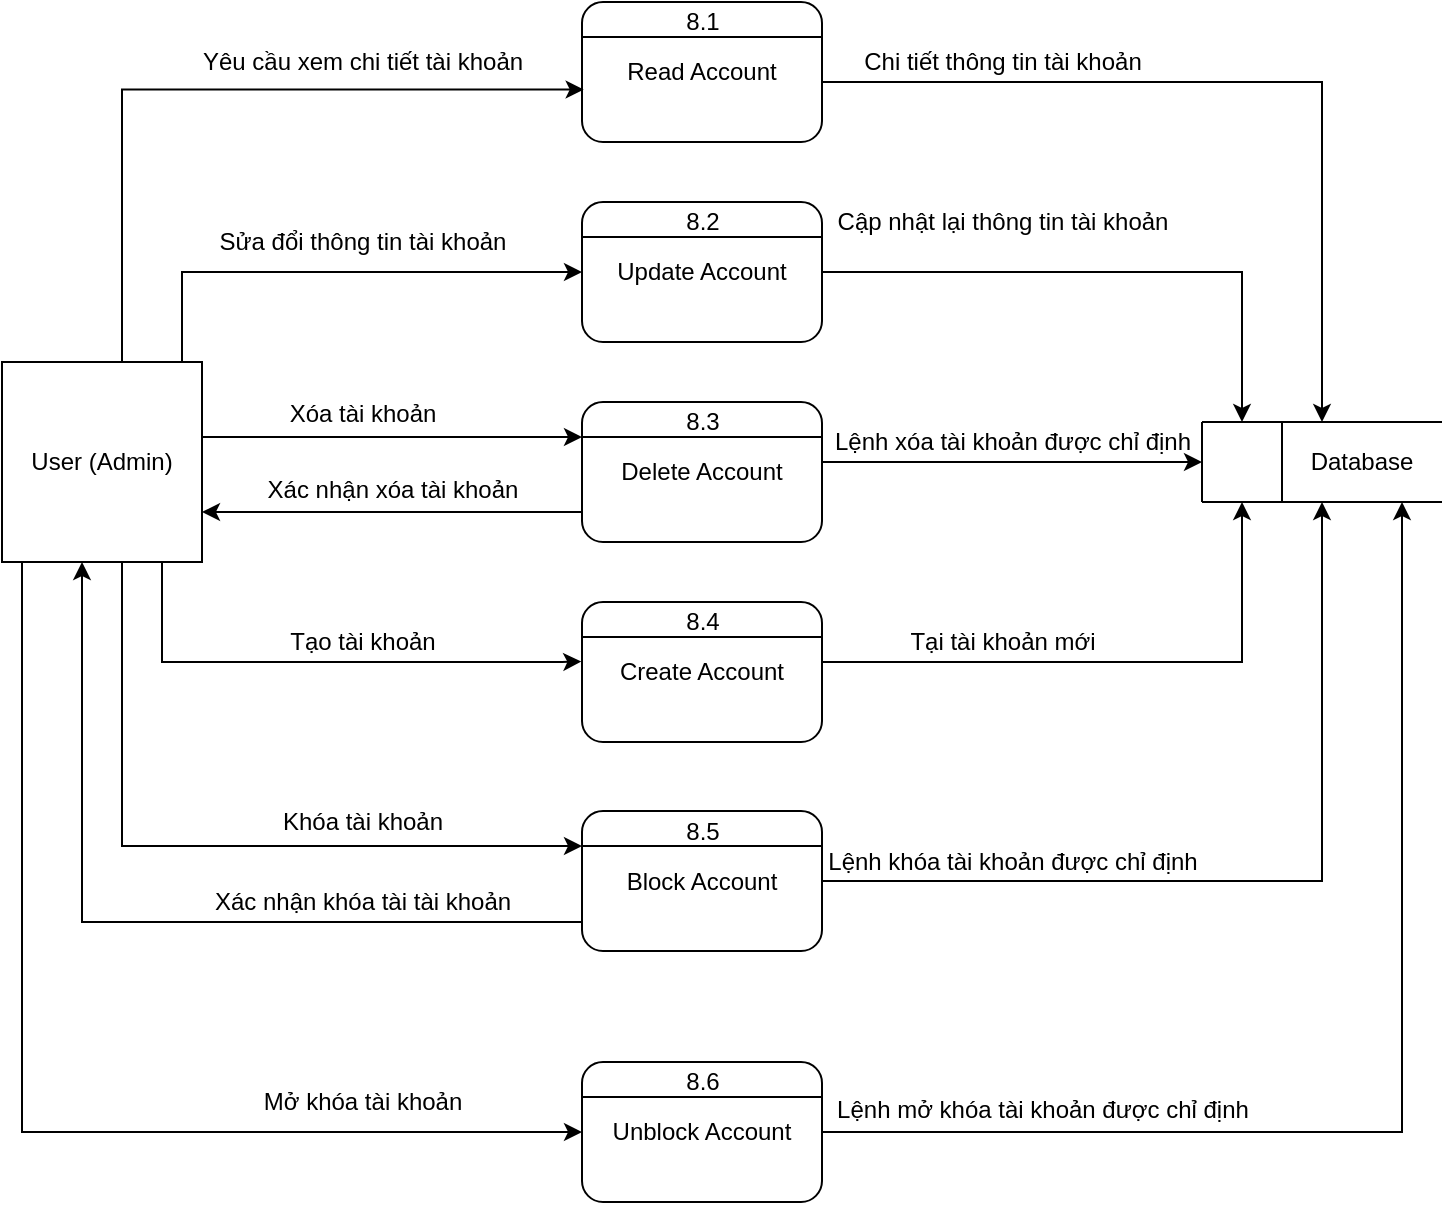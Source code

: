 <mxfile version="13.10.8" type="google"><diagram id="CFFvyogH1HJIiyQo7JER" name="Page-1"><mxGraphModel dx="1422" dy="697" grid="1" gridSize="10" guides="1" tooltips="1" connect="1" arrows="1" fold="1" page="1" pageScale="1" pageWidth="827" pageHeight="1169" math="0" shadow="0"><root><mxCell id="0"/><mxCell id="1" parent="0"/><mxCell id="AVL3f2YhkgKjKdIpWFmg-1" value="" style="endArrow=none;html=1;" edge="1" parent="1"><mxGeometry width="50" height="50" relative="1" as="geometry"><mxPoint x="710" y="320" as="sourcePoint"/><mxPoint x="830" y="320" as="targetPoint"/></mxGeometry></mxCell><mxCell id="AVL3f2YhkgKjKdIpWFmg-2" value="" style="endArrow=none;html=1;" edge="1" parent="1"><mxGeometry width="50" height="50" relative="1" as="geometry"><mxPoint x="710" y="360" as="sourcePoint"/><mxPoint x="830" y="360" as="targetPoint"/></mxGeometry></mxCell><mxCell id="AVL3f2YhkgKjKdIpWFmg-3" value="" style="endArrow=none;html=1;" edge="1" parent="1"><mxGeometry width="50" height="50" relative="1" as="geometry"><mxPoint x="710" y="360" as="sourcePoint"/><mxPoint x="710" y="320" as="targetPoint"/></mxGeometry></mxCell><mxCell id="AVL3f2YhkgKjKdIpWFmg-4" value="" style="endArrow=none;html=1;" edge="1" parent="1"><mxGeometry width="50" height="50" relative="1" as="geometry"><mxPoint x="750" y="360" as="sourcePoint"/><mxPoint x="750" y="320" as="targetPoint"/></mxGeometry></mxCell><mxCell id="AVL3f2YhkgKjKdIpWFmg-5" value="Database" style="text;html=1;strokeColor=none;fillColor=none;align=center;verticalAlign=middle;whiteSpace=wrap;rounded=0;" vertex="1" parent="1"><mxGeometry x="760" y="330" width="60" height="20" as="geometry"/></mxCell><mxCell id="AVL3f2YhkgKjKdIpWFmg-6" style="edgeStyle=orthogonalEdgeStyle;rounded=0;orthogonalLoop=1;jettySize=auto;html=1;" edge="1" parent="1" source="AVL3f2YhkgKjKdIpWFmg-7"><mxGeometry relative="1" as="geometry"><mxPoint x="770" y="320" as="targetPoint"/><Array as="points"><mxPoint x="770" y="150"/></Array></mxGeometry></mxCell><mxCell id="AVL3f2YhkgKjKdIpWFmg-7" value="Read Account" style="rounded=1;whiteSpace=wrap;html=1;" vertex="1" parent="1"><mxGeometry x="400" y="110" width="120" height="70" as="geometry"/></mxCell><mxCell id="AVL3f2YhkgKjKdIpWFmg-8" value="" style="endArrow=none;html=1;exitX=0;exitY=0.25;exitDx=0;exitDy=0;entryX=1;entryY=0.25;entryDx=0;entryDy=0;" edge="1" parent="1" source="AVL3f2YhkgKjKdIpWFmg-7" target="AVL3f2YhkgKjKdIpWFmg-7"><mxGeometry width="50" height="50" relative="1" as="geometry"><mxPoint x="490" y="150" as="sourcePoint"/><mxPoint x="540" y="100" as="targetPoint"/></mxGeometry></mxCell><mxCell id="AVL3f2YhkgKjKdIpWFmg-9" style="edgeStyle=orthogonalEdgeStyle;rounded=0;orthogonalLoop=1;jettySize=auto;html=1;" edge="1" parent="1" source="AVL3f2YhkgKjKdIpWFmg-10"><mxGeometry relative="1" as="geometry"><mxPoint x="730" y="320" as="targetPoint"/><Array as="points"><mxPoint x="730" y="245"/><mxPoint x="730" y="320"/></Array></mxGeometry></mxCell><mxCell id="AVL3f2YhkgKjKdIpWFmg-10" value="Update Account" style="rounded=1;whiteSpace=wrap;html=1;" vertex="1" parent="1"><mxGeometry x="400" y="210" width="120" height="70" as="geometry"/></mxCell><mxCell id="AVL3f2YhkgKjKdIpWFmg-11" value="" style="endArrow=none;html=1;exitX=0;exitY=0.25;exitDx=0;exitDy=0;entryX=1;entryY=0.25;entryDx=0;entryDy=0;" edge="1" parent="1" source="AVL3f2YhkgKjKdIpWFmg-10" target="AVL3f2YhkgKjKdIpWFmg-10"><mxGeometry width="50" height="50" relative="1" as="geometry"><mxPoint x="490" y="290" as="sourcePoint"/><mxPoint x="540" y="240" as="targetPoint"/></mxGeometry></mxCell><mxCell id="AVL3f2YhkgKjKdIpWFmg-12" style="edgeStyle=orthogonalEdgeStyle;rounded=0;orthogonalLoop=1;jettySize=auto;html=1;exitX=1;exitY=0.75;exitDx=0;exitDy=0;" edge="1" parent="1" source="AVL3f2YhkgKjKdIpWFmg-14"><mxGeometry relative="1" as="geometry"><mxPoint x="710" y="340" as="targetPoint"/><Array as="points"><mxPoint x="520" y="340"/><mxPoint x="680" y="340"/></Array></mxGeometry></mxCell><mxCell id="AVL3f2YhkgKjKdIpWFmg-13" style="edgeStyle=orthogonalEdgeStyle;rounded=0;orthogonalLoop=1;jettySize=auto;html=1;entryX=1;entryY=0.75;entryDx=0;entryDy=0;" edge="1" parent="1" source="AVL3f2YhkgKjKdIpWFmg-14" target="AVL3f2YhkgKjKdIpWFmg-32"><mxGeometry relative="1" as="geometry"><Array as="points"><mxPoint x="370" y="365"/><mxPoint x="370" y="365"/></Array></mxGeometry></mxCell><mxCell id="AVL3f2YhkgKjKdIpWFmg-14" value="Delete Account" style="rounded=1;whiteSpace=wrap;html=1;" vertex="1" parent="1"><mxGeometry x="400" y="310" width="120" height="70" as="geometry"/></mxCell><mxCell id="AVL3f2YhkgKjKdIpWFmg-15" value="" style="endArrow=none;html=1;exitX=0;exitY=0.25;exitDx=0;exitDy=0;entryX=1;entryY=0.25;entryDx=0;entryDy=0;" edge="1" parent="1" source="AVL3f2YhkgKjKdIpWFmg-14" target="AVL3f2YhkgKjKdIpWFmg-14"><mxGeometry width="50" height="50" relative="1" as="geometry"><mxPoint x="490" y="450" as="sourcePoint"/><mxPoint x="540" y="400" as="targetPoint"/></mxGeometry></mxCell><mxCell id="AVL3f2YhkgKjKdIpWFmg-16" style="edgeStyle=orthogonalEdgeStyle;rounded=0;orthogonalLoop=1;jettySize=auto;html=1;" edge="1" parent="1" source="AVL3f2YhkgKjKdIpWFmg-17"><mxGeometry relative="1" as="geometry"><mxPoint x="730" y="360" as="targetPoint"/><Array as="points"><mxPoint x="730" y="440"/><mxPoint x="730" y="360"/></Array></mxGeometry></mxCell><mxCell id="AVL3f2YhkgKjKdIpWFmg-17" value="Create Account" style="rounded=1;whiteSpace=wrap;html=1;" vertex="1" parent="1"><mxGeometry x="400" y="410" width="120" height="70" as="geometry"/></mxCell><mxCell id="AVL3f2YhkgKjKdIpWFmg-18" value="" style="endArrow=none;html=1;exitX=0;exitY=0.25;exitDx=0;exitDy=0;entryX=1;entryY=0.25;entryDx=0;entryDy=0;" edge="1" parent="1" source="AVL3f2YhkgKjKdIpWFmg-17" target="AVL3f2YhkgKjKdIpWFmg-17"><mxGeometry width="50" height="50" relative="1" as="geometry"><mxPoint x="500" y="460" as="sourcePoint"/><mxPoint x="550" y="410" as="targetPoint"/></mxGeometry></mxCell><mxCell id="AVL3f2YhkgKjKdIpWFmg-19" style="edgeStyle=orthogonalEdgeStyle;rounded=0;orthogonalLoop=1;jettySize=auto;html=1;" edge="1" parent="1" source="AVL3f2YhkgKjKdIpWFmg-21"><mxGeometry relative="1" as="geometry"><mxPoint x="770" y="360" as="targetPoint"/><Array as="points"><mxPoint x="770" y="550"/></Array></mxGeometry></mxCell><mxCell id="AVL3f2YhkgKjKdIpWFmg-20" style="edgeStyle=orthogonalEdgeStyle;rounded=0;orthogonalLoop=1;jettySize=auto;html=1;entryX=0.4;entryY=1;entryDx=0;entryDy=0;entryPerimeter=0;" edge="1" parent="1" source="AVL3f2YhkgKjKdIpWFmg-21" target="AVL3f2YhkgKjKdIpWFmg-32"><mxGeometry relative="1" as="geometry"><Array as="points"><mxPoint x="150" y="570"/></Array></mxGeometry></mxCell><mxCell id="AVL3f2YhkgKjKdIpWFmg-21" value="Block Account" style="rounded=1;whiteSpace=wrap;html=1;" vertex="1" parent="1"><mxGeometry x="400" y="514.5" width="120" height="70" as="geometry"/></mxCell><mxCell id="AVL3f2YhkgKjKdIpWFmg-22" value="" style="endArrow=none;html=1;exitX=0;exitY=0.25;exitDx=0;exitDy=0;entryX=1;entryY=0.25;entryDx=0;entryDy=0;" edge="1" parent="1" source="AVL3f2YhkgKjKdIpWFmg-21" target="AVL3f2YhkgKjKdIpWFmg-21"><mxGeometry width="50" height="50" relative="1" as="geometry"><mxPoint x="500" y="580" as="sourcePoint"/><mxPoint x="550" y="530" as="targetPoint"/></mxGeometry></mxCell><mxCell id="AVL3f2YhkgKjKdIpWFmg-23" style="edgeStyle=orthogonalEdgeStyle;rounded=0;orthogonalLoop=1;jettySize=auto;html=1;" edge="1" parent="1" source="AVL3f2YhkgKjKdIpWFmg-24"><mxGeometry relative="1" as="geometry"><mxPoint x="810" y="360" as="targetPoint"/><Array as="points"><mxPoint x="810" y="675"/><mxPoint x="810" y="360"/></Array></mxGeometry></mxCell><mxCell id="AVL3f2YhkgKjKdIpWFmg-24" value="Unblock Account" style="rounded=1;whiteSpace=wrap;html=1;" vertex="1" parent="1"><mxGeometry x="400" y="640" width="120" height="70" as="geometry"/></mxCell><mxCell id="AVL3f2YhkgKjKdIpWFmg-25" value="" style="endArrow=none;html=1;exitX=0;exitY=0.25;exitDx=0;exitDy=0;entryX=1;entryY=0.25;entryDx=0;entryDy=0;" edge="1" parent="1" source="AVL3f2YhkgKjKdIpWFmg-24" target="AVL3f2YhkgKjKdIpWFmg-24"><mxGeometry width="50" height="50" relative="1" as="geometry"><mxPoint x="500" y="565" as="sourcePoint"/><mxPoint x="550" y="515" as="targetPoint"/></mxGeometry></mxCell><mxCell id="AVL3f2YhkgKjKdIpWFmg-26" style="edgeStyle=orthogonalEdgeStyle;rounded=0;orthogonalLoop=1;jettySize=auto;html=1;entryX=0.007;entryY=0.625;entryDx=0;entryDy=0;entryPerimeter=0;" edge="1" parent="1" source="AVL3f2YhkgKjKdIpWFmg-32" target="AVL3f2YhkgKjKdIpWFmg-7"><mxGeometry relative="1" as="geometry"><mxPoint x="320" y="150" as="targetPoint"/><Array as="points"><mxPoint x="170" y="154"/></Array></mxGeometry></mxCell><mxCell id="AVL3f2YhkgKjKdIpWFmg-27" style="edgeStyle=orthogonalEdgeStyle;rounded=0;orthogonalLoop=1;jettySize=auto;html=1;" edge="1" parent="1" source="AVL3f2YhkgKjKdIpWFmg-32" target="AVL3f2YhkgKjKdIpWFmg-10"><mxGeometry relative="1" as="geometry"><Array as="points"><mxPoint x="200" y="245"/></Array></mxGeometry></mxCell><mxCell id="AVL3f2YhkgKjKdIpWFmg-28" style="edgeStyle=orthogonalEdgeStyle;rounded=0;orthogonalLoop=1;jettySize=auto;html=1;entryX=0;entryY=0.25;entryDx=0;entryDy=0;" edge="1" parent="1" source="AVL3f2YhkgKjKdIpWFmg-32" target="AVL3f2YhkgKjKdIpWFmg-14"><mxGeometry relative="1" as="geometry"><mxPoint x="400" y="320" as="targetPoint"/><Array as="points"><mxPoint x="390" y="328"/></Array></mxGeometry></mxCell><mxCell id="AVL3f2YhkgKjKdIpWFmg-29" style="rounded=0;orthogonalLoop=1;jettySize=auto;html=1;elbow=vertical;entryX=-0.003;entryY=0.425;entryDx=0;entryDy=0;entryPerimeter=0;exitX=0.8;exitY=1.005;exitDx=0;exitDy=0;exitPerimeter=0;" edge="1" parent="1" source="AVL3f2YhkgKjKdIpWFmg-32" target="AVL3f2YhkgKjKdIpWFmg-17"><mxGeometry relative="1" as="geometry"><mxPoint x="200" y="480" as="targetPoint"/><Array as="points"><mxPoint x="190" y="400"/><mxPoint x="190" y="440"/><mxPoint x="390" y="440"/></Array><mxPoint x="200" y="380" as="sourcePoint"/></mxGeometry></mxCell><mxCell id="AVL3f2YhkgKjKdIpWFmg-30" style="edgeStyle=none;rounded=0;orthogonalLoop=1;jettySize=auto;html=1;entryX=0;entryY=0.25;entryDx=0;entryDy=0;exitX=0.6;exitY=0.999;exitDx=0;exitDy=0;exitPerimeter=0;" edge="1" parent="1" source="AVL3f2YhkgKjKdIpWFmg-32" target="AVL3f2YhkgKjKdIpWFmg-21"><mxGeometry relative="1" as="geometry"><mxPoint x="320" y="570" as="targetPoint"/><Array as="points"><mxPoint x="170" y="470"/><mxPoint x="170" y="532"/></Array></mxGeometry></mxCell><mxCell id="AVL3f2YhkgKjKdIpWFmg-31" style="edgeStyle=orthogonalEdgeStyle;rounded=0;orthogonalLoop=1;jettySize=auto;html=1;" edge="1" parent="1" source="AVL3f2YhkgKjKdIpWFmg-32" target="AVL3f2YhkgKjKdIpWFmg-24"><mxGeometry relative="1" as="geometry"><mxPoint x="70" y="700" as="targetPoint"/><Array as="points"><mxPoint x="120" y="675"/></Array></mxGeometry></mxCell><mxCell id="AVL3f2YhkgKjKdIpWFmg-32" value="User (Admin)" style="whiteSpace=wrap;html=1;aspect=fixed;" vertex="1" parent="1"><mxGeometry x="110" y="290" width="100" height="100" as="geometry"/></mxCell><mxCell id="AVL3f2YhkgKjKdIpWFmg-33" value="Yêu cầu xem chi tiết tài khoản" style="text;html=1;align=center;verticalAlign=middle;resizable=0;points=[];autosize=1;" vertex="1" parent="1"><mxGeometry x="200" y="130" width="180" height="20" as="geometry"/></mxCell><mxCell id="AVL3f2YhkgKjKdIpWFmg-34" value="Sửa đổi thông tin tài khoản" style="text;html=1;align=center;verticalAlign=middle;resizable=0;points=[];autosize=1;" vertex="1" parent="1"><mxGeometry x="210" y="220" width="160" height="20" as="geometry"/></mxCell><mxCell id="AVL3f2YhkgKjKdIpWFmg-35" value="Xóa tài khoản" style="text;html=1;align=center;verticalAlign=middle;resizable=0;points=[];autosize=1;" vertex="1" parent="1"><mxGeometry x="245" y="306" width="90" height="20" as="geometry"/></mxCell><mxCell id="AVL3f2YhkgKjKdIpWFmg-36" value="Tạo tài khoản" style="text;html=1;align=center;verticalAlign=middle;resizable=0;points=[];autosize=1;" vertex="1" parent="1"><mxGeometry x="245" y="420" width="90" height="20" as="geometry"/></mxCell><mxCell id="AVL3f2YhkgKjKdIpWFmg-37" value="&lt;font style=&quot;vertical-align: inherit&quot;&gt;&lt;font style=&quot;vertical-align: inherit&quot;&gt;Khóa tài khoản&lt;/font&gt;&lt;/font&gt;" style="text;html=1;align=center;verticalAlign=middle;resizable=0;points=[];autosize=1;" vertex="1" parent="1"><mxGeometry x="240" y="509.5" width="100" height="20" as="geometry"/></mxCell><mxCell id="AVL3f2YhkgKjKdIpWFmg-38" value="&lt;font style=&quot;vertical-align: inherit&quot;&gt;&lt;font style=&quot;vertical-align: inherit&quot;&gt;&lt;font style=&quot;vertical-align: inherit&quot;&gt;&lt;font style=&quot;vertical-align: inherit&quot;&gt;Mở khóa tài khoản&lt;/font&gt;&lt;/font&gt;&lt;/font&gt;&lt;/font&gt;" style="text;html=1;align=center;verticalAlign=middle;resizable=0;points=[];autosize=1;" vertex="1" parent="1"><mxGeometry x="235" y="650" width="110" height="20" as="geometry"/></mxCell><mxCell id="AVL3f2YhkgKjKdIpWFmg-39" value="&lt;font style=&quot;vertical-align: inherit&quot;&gt;&lt;font style=&quot;vertical-align: inherit&quot;&gt;Chi tiết thông tin tài khoản&lt;/font&gt;&lt;/font&gt;" style="text;html=1;align=center;verticalAlign=middle;resizable=0;points=[];autosize=1;" vertex="1" parent="1"><mxGeometry x="535" y="130" width="150" height="20" as="geometry"/></mxCell><mxCell id="AVL3f2YhkgKjKdIpWFmg-40" value="&lt;font style=&quot;vertical-align: inherit&quot;&gt;&lt;font style=&quot;vertical-align: inherit&quot;&gt;Cập nhật lại thông tin tài khoản&lt;/font&gt;&lt;/font&gt;" style="text;html=1;align=center;verticalAlign=middle;resizable=0;points=[];autosize=1;" vertex="1" parent="1"><mxGeometry x="520" y="210" width="180" height="20" as="geometry"/></mxCell><mxCell id="AVL3f2YhkgKjKdIpWFmg-41" value="&lt;font style=&quot;vertical-align: inherit&quot;&gt;&lt;font style=&quot;vertical-align: inherit&quot;&gt;&lt;font style=&quot;vertical-align: inherit&quot;&gt;&lt;font style=&quot;vertical-align: inherit&quot;&gt;&lt;font style=&quot;vertical-align: inherit&quot;&gt;&lt;font style=&quot;vertical-align: inherit&quot;&gt;Lệnh xóa tài khoản được chỉ định&lt;/font&gt;&lt;/font&gt;&lt;/font&gt;&lt;/font&gt;&lt;/font&gt;&lt;/font&gt;" style="text;html=1;align=center;verticalAlign=middle;resizable=0;points=[];autosize=1;" vertex="1" parent="1"><mxGeometry x="520" y="320" width="190" height="20" as="geometry"/></mxCell><mxCell id="AVL3f2YhkgKjKdIpWFmg-42" value="&lt;font style=&quot;vertical-align: inherit&quot;&gt;&lt;font style=&quot;vertical-align: inherit&quot;&gt;Xác nhận xóa tài khoản&lt;/font&gt;&lt;/font&gt;" style="text;html=1;align=center;verticalAlign=middle;resizable=0;points=[];autosize=1;" vertex="1" parent="1"><mxGeometry x="235" y="344" width="140" height="20" as="geometry"/></mxCell><mxCell id="AVL3f2YhkgKjKdIpWFmg-43" value="&lt;font style=&quot;vertical-align: inherit&quot;&gt;&lt;font style=&quot;vertical-align: inherit&quot;&gt;Tại tài khoản mới&lt;/font&gt;&lt;/font&gt;" style="text;html=1;align=center;verticalAlign=middle;resizable=0;points=[];autosize=1;" vertex="1" parent="1"><mxGeometry x="555" y="420" width="110" height="20" as="geometry"/></mxCell><mxCell id="AVL3f2YhkgKjKdIpWFmg-44" value="&lt;font style=&quot;vertical-align: inherit&quot;&gt;&lt;font style=&quot;vertical-align: inherit&quot;&gt;Xác nhận khóa tài tài khoản&lt;/font&gt;&lt;/font&gt;" style="text;html=1;align=center;verticalAlign=middle;resizable=0;points=[];autosize=1;" vertex="1" parent="1"><mxGeometry x="210" y="550" width="160" height="20" as="geometry"/></mxCell><mxCell id="AVL3f2YhkgKjKdIpWFmg-45" value="&lt;font style=&quot;vertical-align: inherit&quot;&gt;&lt;font style=&quot;vertical-align: inherit&quot;&gt;Lệnh khóa tài khoản được chỉ định&lt;/font&gt;&lt;/font&gt;" style="text;html=1;align=center;verticalAlign=middle;resizable=0;points=[];autosize=1;" vertex="1" parent="1"><mxGeometry x="515" y="529.5" width="200" height="20" as="geometry"/></mxCell><mxCell id="AVL3f2YhkgKjKdIpWFmg-46" value="&lt;font style=&quot;vertical-align: inherit&quot;&gt;&lt;font style=&quot;vertical-align: inherit&quot;&gt;&lt;font style=&quot;vertical-align: inherit&quot;&gt;&lt;font style=&quot;vertical-align: inherit&quot;&gt;Lệnh mở khóa tài khoản được chỉ định&lt;/font&gt;&lt;/font&gt;&lt;/font&gt;&lt;/font&gt;" style="text;html=1;align=center;verticalAlign=middle;resizable=0;points=[];autosize=1;" vertex="1" parent="1"><mxGeometry x="520" y="654" width="220" height="20" as="geometry"/></mxCell><mxCell id="AVL3f2YhkgKjKdIpWFmg-47" value="8.1" style="text;html=1;align=center;verticalAlign=middle;resizable=0;points=[];autosize=1;" vertex="1" parent="1"><mxGeometry x="445" y="110" width="30" height="20" as="geometry"/></mxCell><mxCell id="AVL3f2YhkgKjKdIpWFmg-48" value="8.2" style="text;html=1;align=center;verticalAlign=middle;resizable=0;points=[];autosize=1;" vertex="1" parent="1"><mxGeometry x="445" y="210" width="30" height="20" as="geometry"/></mxCell><mxCell id="AVL3f2YhkgKjKdIpWFmg-49" value="8.3" style="text;html=1;align=center;verticalAlign=middle;resizable=0;points=[];autosize=1;" vertex="1" parent="1"><mxGeometry x="445" y="310" width="30" height="20" as="geometry"/></mxCell><mxCell id="AVL3f2YhkgKjKdIpWFmg-50" value="8.4" style="text;html=1;align=center;verticalAlign=middle;resizable=0;points=[];autosize=1;" vertex="1" parent="1"><mxGeometry x="445" y="410" width="30" height="20" as="geometry"/></mxCell><mxCell id="AVL3f2YhkgKjKdIpWFmg-51" value="8.5" style="text;html=1;align=center;verticalAlign=middle;resizable=0;points=[];autosize=1;" vertex="1" parent="1"><mxGeometry x="445" y="514.5" width="30" height="20" as="geometry"/></mxCell><mxCell id="AVL3f2YhkgKjKdIpWFmg-52" value="8.6" style="text;html=1;align=center;verticalAlign=middle;resizable=0;points=[];autosize=1;" vertex="1" parent="1"><mxGeometry x="445" y="640" width="30" height="20" as="geometry"/></mxCell></root></mxGraphModel></diagram></mxfile>